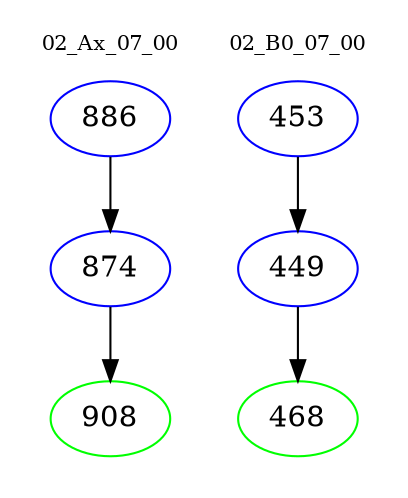 digraph{
subgraph cluster_0 {
color = white
label = "02_Ax_07_00";
fontsize=10;
T0_886 [label="886", color="blue"]
T0_886 -> T0_874 [color="black"]
T0_874 [label="874", color="blue"]
T0_874 -> T0_908 [color="black"]
T0_908 [label="908", color="green"]
}
subgraph cluster_1 {
color = white
label = "02_B0_07_00";
fontsize=10;
T1_453 [label="453", color="blue"]
T1_453 -> T1_449 [color="black"]
T1_449 [label="449", color="blue"]
T1_449 -> T1_468 [color="black"]
T1_468 [label="468", color="green"]
}
}
